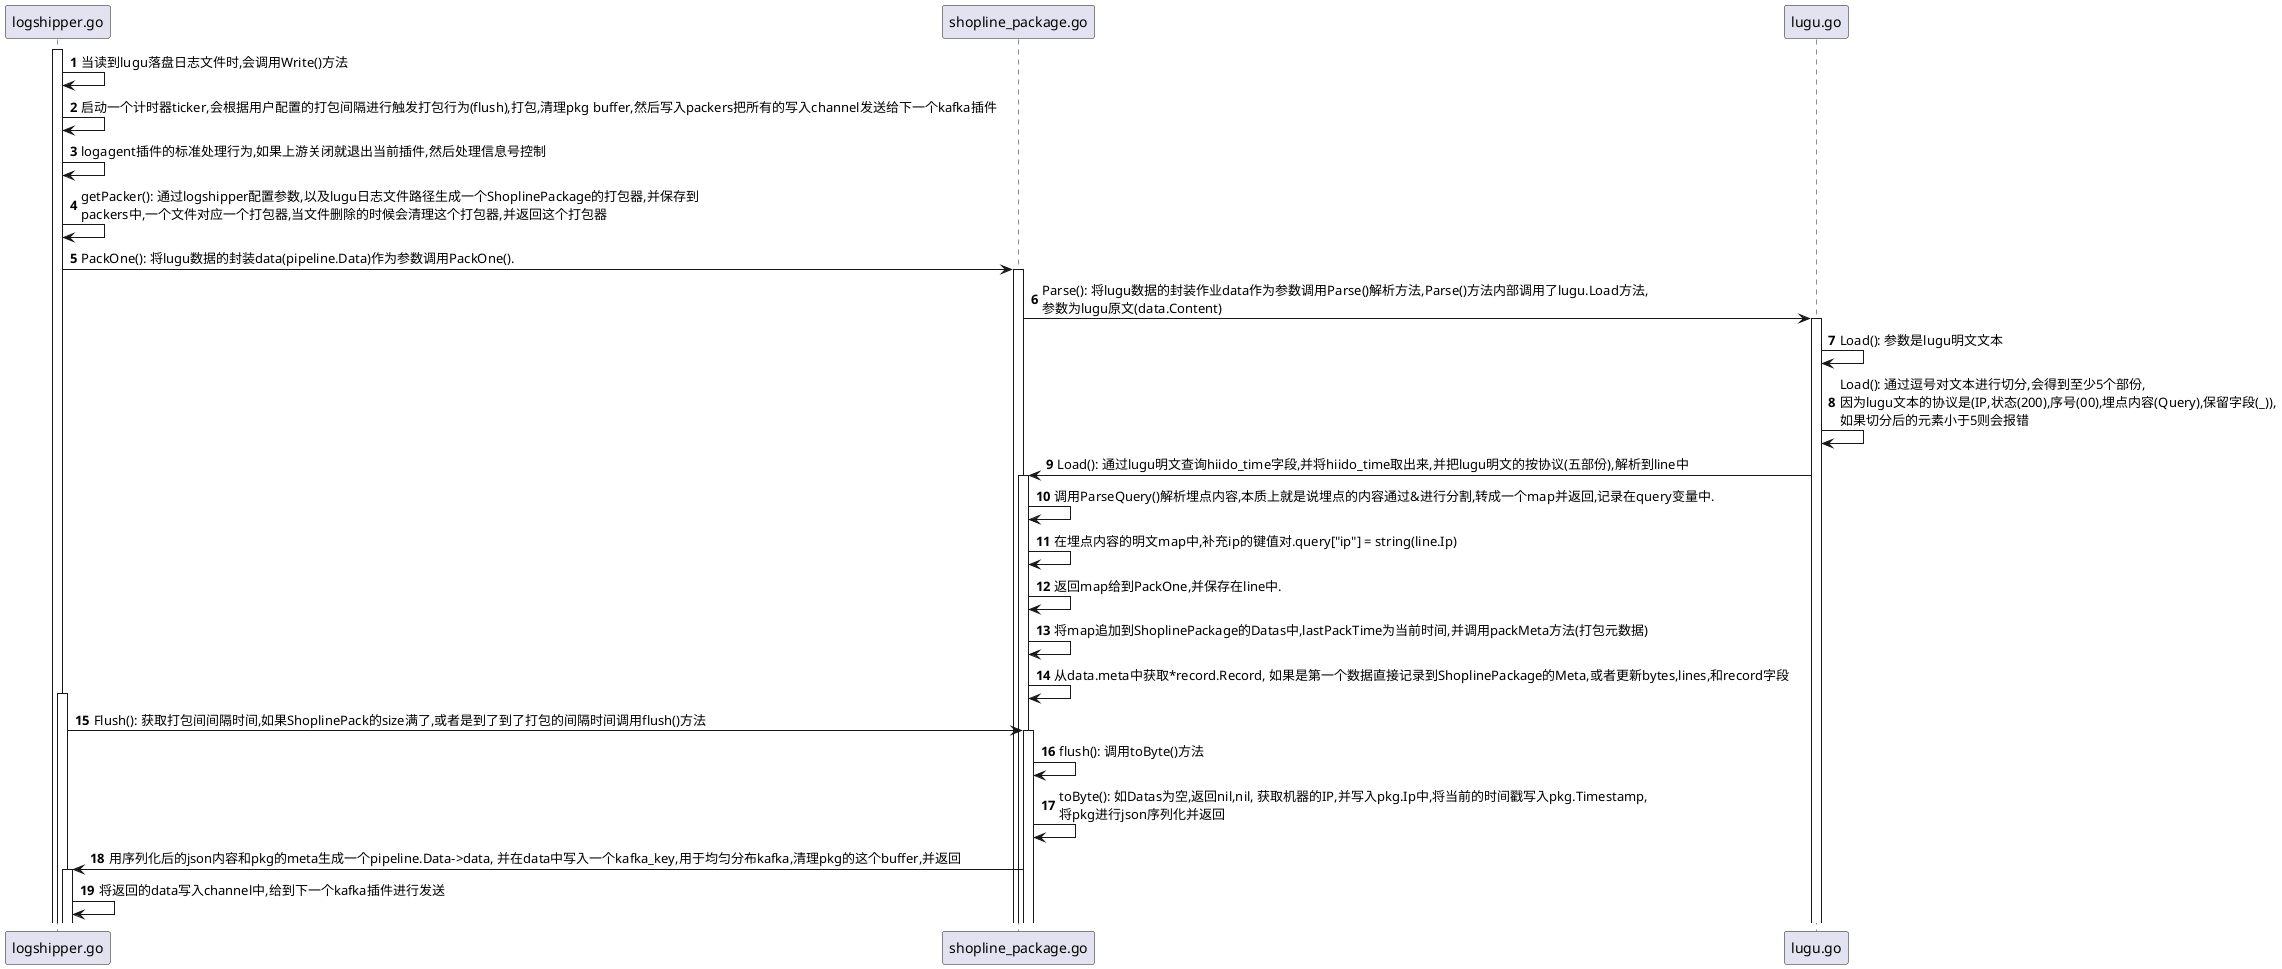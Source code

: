 @startuml
'https://plantuml.com/sequence-diagram

autonumber

activate logshipper.go
logshipper.go -> logshipper.go: 当读到lugu落盘日志文件时,会调用Write()方法
logshipper.go -> logshipper.go: 启动一个计时器ticker,会根据用户配置的打包间隔进行触发打包行为(flush),打包,清理pkg buffer,然后写入packers把所有的写入channel发送给下一个kafka插件
logshipper.go -> logshipper.go: logagent插件的标准处理行为,如果上游关闭就退出当前插件,然后处理信息号控制
logshipper.go -> logshipper.go: getPacker(): 通过logshipper配置参数,以及lugu日志文件路径生成一个ShoplinePackage的打包器,并保存到\npackers中,一个文件对应一个打包器,当文件删除的时候会清理这个打包器,并返回这个打包器
logshipper.go -> shopline_package.go: PackOne(): 将lugu数据的封装data(pipeline.Data)作为参数调用PackOne().

activate shopline_package.go
shopline_package.go -> lugu.go: Parse(): 将lugu数据的封装作业data作为参数调用Parse()解析方法,Parse()方法内部调用了lugu.Load方法,\n参数为lugu原文(data.Content)

activate lugu.go
lugu.go -> lugu.go: Load(): 参数是lugu明文文本
lugu.go -> lugu.go: Load(): 通过逗号对文本进行切分,会得到至少5个部份,\n因为lugu文本的协议是(IP,状态(200),序号(00),埋点内容(Query),保留字段(_)),\n如果切分后的元素小于5则会报错
lugu.go -> shopline_package.go: Load(): 通过lugu明文查询hiido_time字段,并将hiido_time取出来,并把lugu明文的按协议(五部份),解析到line中

activate shopline_package.go
shopline_package.go -> shopline_package.go: 调用ParseQuery()解析埋点内容,本质上就是说埋点的内容通过&进行分割,转成一个map并返回,记录在query变量中.
shopline_package.go -> shopline_package.go: 在埋点内容的明文map中,补充ip的键值对.query["ip"] = string(line.Ip)
shopline_package.go -> shopline_package.go: 返回map给到PackOne,并保存在line中.
shopline_package.go -> shopline_package.go: 将map追加到ShoplinePackage的Datas中,lastPackTime为当前时间,并调用packMeta方法(打包元数据)
shopline_package.go -> shopline_package.go: 从data.meta中获取*record.Record, 如果是第一个数据直接记录到ShoplinePackage的Meta,或者更新bytes,lines,和record字段

activate logshipper.go
logshipper.go -> shopline_package.go: Flush(): 获取打包间间隔时间,如果ShoplinePack的size满了,或者是到了到了打包的间隔时间调用flush()方法

activate shopline_package.go
shopline_package.go -> shopline_package.go: flush(): 调用toByte()方法
shopline_package.go -> shopline_package.go: toByte(): 如Datas为空,返回nil,nil, 获取机器的IP,并写入pkg.Ip中,将当前的时间戳写入pkg.Timestamp,\n将pkg进行json序列化并返回
shopline_package.go -> logshipper.go: 用序列化后的json内容和pkg的meta生成一个pipeline.Data->data, 并在data中写入一个kafka_key,用于均匀分布kafka,清理pkg的这个buffer,并返回

activate logshipper.go
logshipper.go -> logshipper.go: 将返回的data写入channel中,给到下一个kafka插件进行发送

@enduml